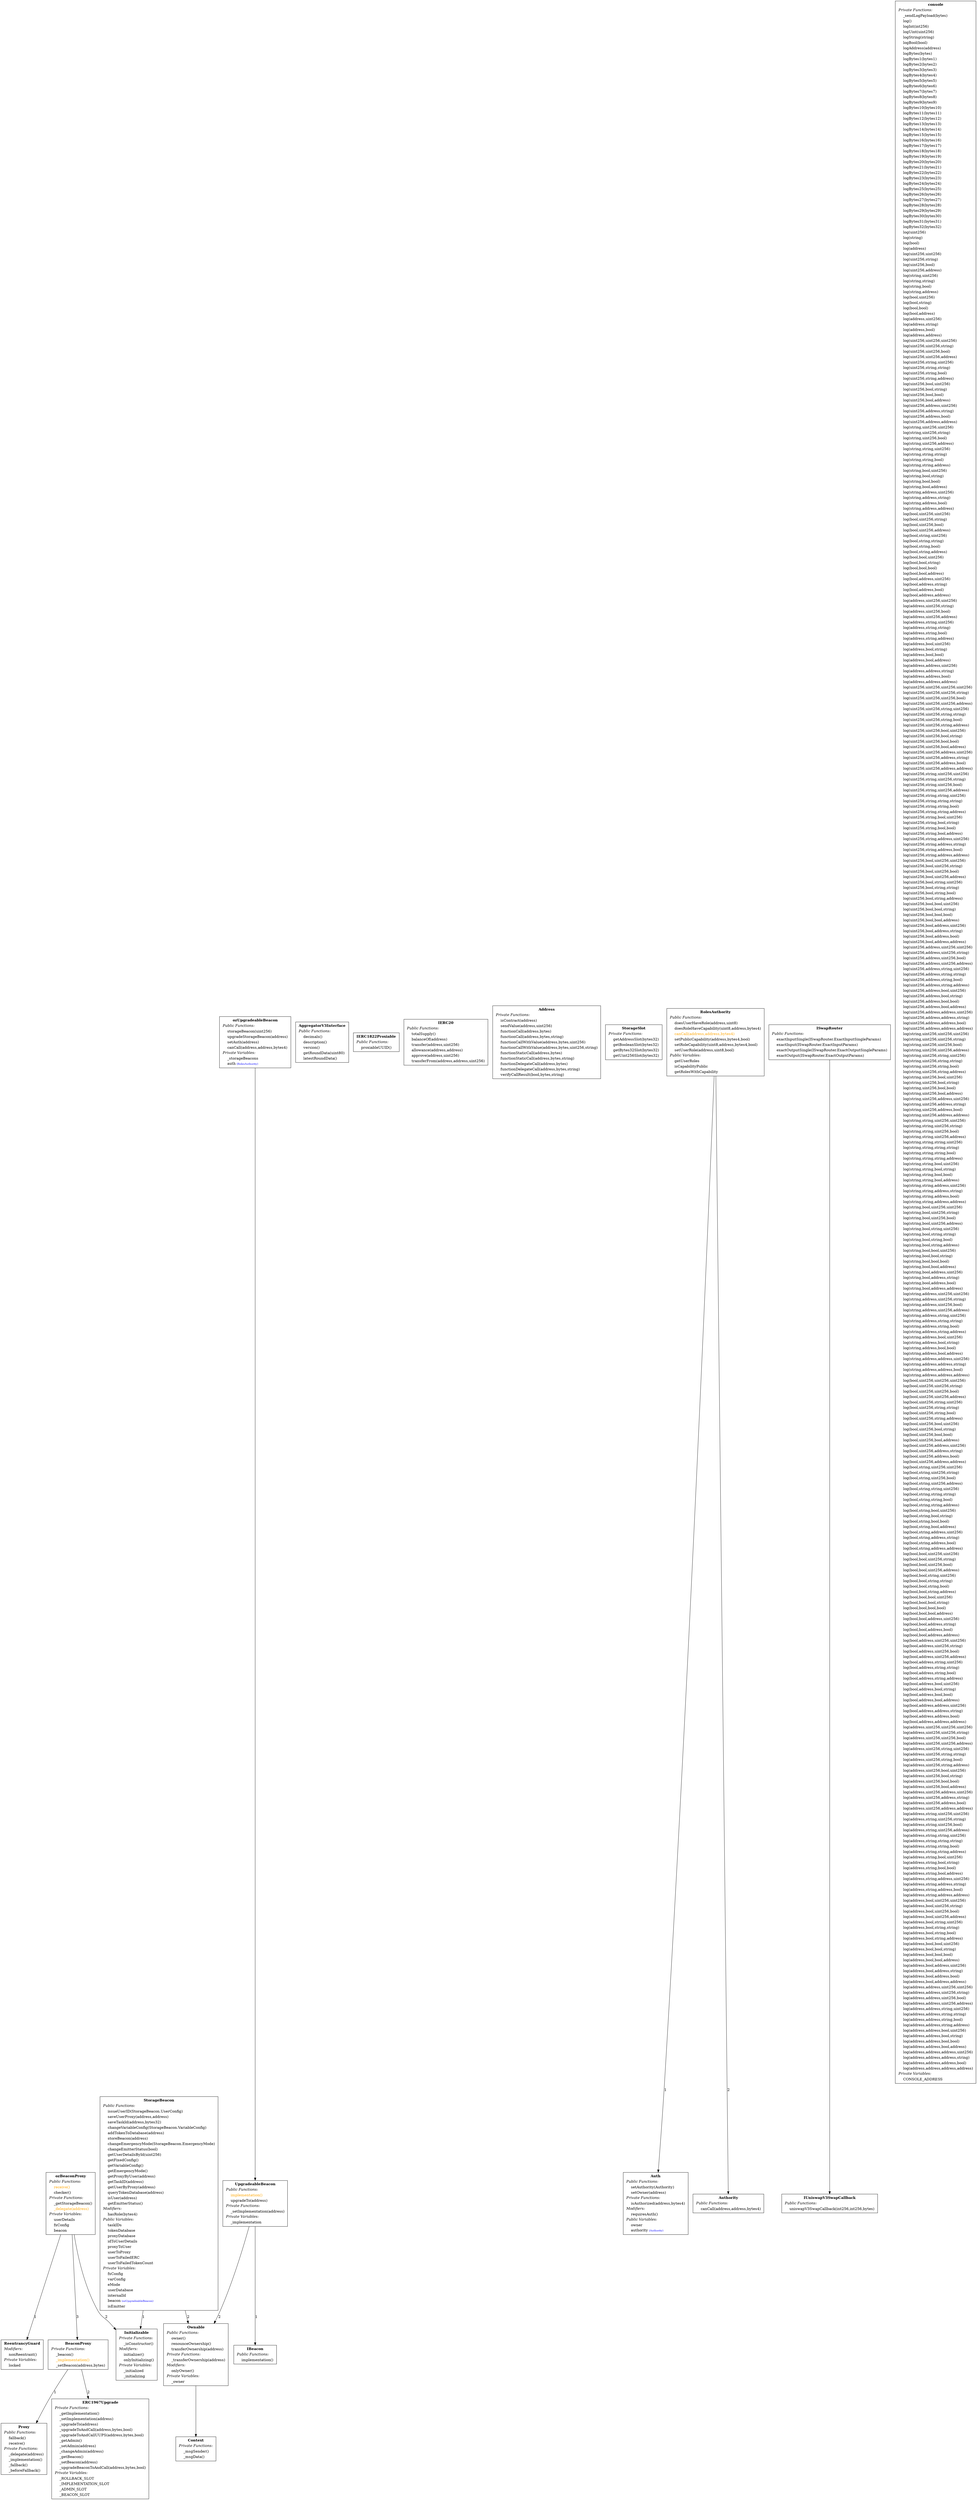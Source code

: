 digraph "" {
StorageBeacon -> Initializable [ label="1" ];
StorageBeacon -> Ownable [ label="2" ];
StorageBeacon[shape="box"label=< <TABLE border="0"><TR><TD align="center"><B>StorageBeacon</B></TD></TR><TR><TD align="left"><I>Public Functions:</I></TD></TR><TR><TD align="left">    issueUserID(StorageBeacon.UserConfig)</TD></TR><TR><TD align="left">    saveUserProxy(address,address)</TD></TR><TR><TD align="left">    saveTaskId(address,bytes32)</TD></TR><TR><TD align="left">    changeVariableConfig(StorageBeacon.VariableConfig)</TD></TR><TR><TD align="left">    addTokenToDatabase(address)</TD></TR><TR><TD align="left">    storeBeacon(address)</TD></TR><TR><TD align="left">    changeEmergencyMode(StorageBeacon.EmergencyMode)</TD></TR><TR><TD align="left">    changeEmitterStatus(bool)</TD></TR><TR><TD align="left">    getUserDetailsById(uint256)</TD></TR><TR><TD align="left">    getFixedConfig()</TD></TR><TR><TD align="left">    getVariableConfig()</TD></TR><TR><TD align="left">    getEmergencyMode()</TD></TR><TR><TD align="left">    getProxyByUser(address)</TD></TR><TR><TD align="left">    getTaskID(address)</TD></TR><TR><TD align="left">    getUserByProxy(address)</TD></TR><TR><TD align="left">    queryTokenDatabase(address)</TD></TR><TR><TD align="left">    isUser(address)</TD></TR><TR><TD align="left">    getEmitterStatus()</TD></TR><TR><TD align="left"><I>Modifiers:</I></TD></TR><TR><TD align="left">    hasRole(bytes4)</TD></TR><TR><TD align="left"><I>Public Variables:</I></TD></TR><TR><TD align="left">    taskIDs</TD></TR><TR><TD align="left">    tokenDatabase</TD></TR><TR><TD align="left">    proxyDatabase</TD></TR><TR><TD align="left">    idToUserDetails</TD></TR><TR><TD align="left">    proxyToUser</TD></TR><TR><TD align="left">    userToProxy</TD></TR><TR><TD align="left">    userToFailedERC</TD></TR><TR><TD align="left">    userToFailedTokenCount</TD></TR><TR><TD align="left"><I>Private Variables:</I></TD></TR><TR><TD align="left">    fxConfig</TD></TR><TR><TD align="left">    varConfig</TD></TR><TR><TD align="left">    eMode</TD></TR><TR><TD align="left">    userDatabase</TD></TR><TR><TD align="left">    internalId</TD></TR><TR><TD align="left">    beacon<font color="blue" POINT-SIZE="10"> (ozUpgradeableBeacon)</font></TD></TR><TR><TD align="left">    isEmitter</TD></TR></TABLE> >];

ozBeaconProxy -> ReentrancyGuard [ label="1" ];
ozBeaconProxy -> Initializable [ label="2" ];
ozBeaconProxy -> BeaconProxy [ label="3" ];
ozBeaconProxy[shape="box"label=< <TABLE border="0"><TR><TD align="center"><B>ozBeaconProxy</B></TD></TR><TR><TD align="left"><I>Public Functions:</I></TD></TR><TR><TD align="left"><font color="#FFA500">    receive()</font></TD></TR><TR><TD align="left">    checker()</TD></TR><TR><TD align="left"><I>Private Functions:</I></TD></TR><TR><TD align="left">    _getStorageBeacon()</TD></TR><TR><TD align="left"><font color="#FFA500">    _delegate(address)</font></TD></TR><TR><TD align="left"><I>Private Variables:</I></TD></TR><TR><TD align="left">    userDetails</TD></TR><TR><TD align="left">    fxConfig</TD></TR><TR><TD align="left">    beacon</TD></TR></TABLE> >];

ozUpgradeableBeacon -> UpgradeableBeacon;
ozUpgradeableBeacon[shape="box"label=< <TABLE border="0"><TR><TD align="center"><B>ozUpgradeableBeacon</B></TD></TR><TR><TD align="left"><I>Public Functions:</I></TD></TR><TR><TD align="left">    storageBeacon(uint256)</TD></TR><TR><TD align="left">    upgradeStorageBeacon(address)</TD></TR><TR><TD align="left">    setAuth(address)</TD></TR><TR><TD align="left">    canCall(address,address,bytes4)</TD></TR><TR><TD align="left"><I>Private Variables:</I></TD></TR><TR><TD align="left">    _storageBeacons</TD></TR><TR><TD align="left">    auth<font color="blue" POINT-SIZE="10"> (RolesAuthority)</font></TD></TR></TABLE> >];

AggregatorV3Interface[shape="box"label=< <TABLE border="0"><TR><TD align="center"><B>AggregatorV3Interface</B></TD></TR><TR><TD align="left"><I>Public Functions:</I></TD></TR><TR><TD align="left">    decimals()</TD></TR><TR><TD align="left">    description()</TD></TR><TR><TD align="left">    version()</TD></TR><TR><TD align="left">    getRoundData(uint80)</TD></TR><TR><TD align="left">    latestRoundData()</TD></TR></TABLE> >];

Ownable -> Context;
Ownable[shape="box"label=< <TABLE border="0"><TR><TD align="center"><B>Ownable</B></TD></TR><TR><TD align="left"><I>Public Functions:</I></TD></TR><TR><TD align="left">    owner()</TD></TR><TR><TD align="left">    renounceOwnership()</TD></TR><TR><TD align="left">    transferOwnership(address)</TD></TR><TR><TD align="left"><I>Private Functions:</I></TD></TR><TR><TD align="left">    _transferOwnership(address)</TD></TR><TR><TD align="left"><I>Modifiers:</I></TD></TR><TR><TD align="left">    onlyOwner()</TD></TR><TR><TD align="left"><I>Private Variables:</I></TD></TR><TR><TD align="left">    _owner</TD></TR></TABLE> >];

IERC1822Proxiable[shape="box"label=< <TABLE border="0"><TR><TD align="center"><B>IERC1822Proxiable</B></TD></TR><TR><TD align="left"><I>Public Functions:</I></TD></TR><TR><TD align="left">    proxiableUUID()</TD></TR></TABLE> >];

ERC1967Upgrade[shape="box"label=< <TABLE border="0"><TR><TD align="center"><B>ERC1967Upgrade</B></TD></TR><TR><TD align="left"><I>Private Functions:</I></TD></TR><TR><TD align="left">    _getImplementation()</TD></TR><TR><TD align="left">    _setImplementation(address)</TD></TR><TR><TD align="left">    _upgradeTo(address)</TD></TR><TR><TD align="left">    _upgradeToAndCall(address,bytes,bool)</TD></TR><TR><TD align="left">    _upgradeToAndCallUUPS(address,bytes,bool)</TD></TR><TR><TD align="left">    _getAdmin()</TD></TR><TR><TD align="left">    _setAdmin(address)</TD></TR><TR><TD align="left">    _changeAdmin(address)</TD></TR><TR><TD align="left">    _getBeacon()</TD></TR><TR><TD align="left">    _setBeacon(address)</TD></TR><TR><TD align="left">    _upgradeBeaconToAndCall(address,bytes,bool)</TD></TR><TR><TD align="left"><I>Private Variables:</I></TD></TR><TR><TD align="left">    _ROLLBACK_SLOT</TD></TR><TR><TD align="left">    _IMPLEMENTATION_SLOT</TD></TR><TR><TD align="left">    _ADMIN_SLOT</TD></TR><TR><TD align="left">    _BEACON_SLOT</TD></TR></TABLE> >];

Proxy[shape="box"label=< <TABLE border="0"><TR><TD align="center"><B>Proxy</B></TD></TR><TR><TD align="left"><I>Public Functions:</I></TD></TR><TR><TD align="left">    fallback()</TD></TR><TR><TD align="left">    receive()</TD></TR><TR><TD align="left"><I>Private Functions:</I></TD></TR><TR><TD align="left">    _delegate(address)</TD></TR><TR><TD align="left">    _implementation()</TD></TR><TR><TD align="left">    _fallback()</TD></TR><TR><TD align="left">    _beforeFallback()</TD></TR></TABLE> >];

BeaconProxy -> Proxy [ label="1" ];
BeaconProxy -> ERC1967Upgrade [ label="2" ];
BeaconProxy[shape="box"label=< <TABLE border="0"><TR><TD align="center"><B>BeaconProxy</B></TD></TR><TR><TD align="left"><I>Private Functions:</I></TD></TR><TR><TD align="left">    _beacon()</TD></TR><TR><TD align="left"><font color="#FFA500">    _implementation()</font></TD></TR><TR><TD align="left">    _setBeacon(address,bytes)</TD></TR></TABLE> >];

IBeacon[shape="box"label=< <TABLE border="0"><TR><TD align="center"><B>IBeacon</B></TD></TR><TR><TD align="left"><I>Public Functions:</I></TD></TR><TR><TD align="left">    implementation()</TD></TR></TABLE> >];

UpgradeableBeacon -> IBeacon [ label="1" ];
UpgradeableBeacon -> Ownable [ label="2" ];
UpgradeableBeacon[shape="box"label=< <TABLE border="0"><TR><TD align="center"><B>UpgradeableBeacon</B></TD></TR><TR><TD align="left"><I>Public Functions:</I></TD></TR><TR><TD align="left"><font color="#FFA500">    implementation()</font></TD></TR><TR><TD align="left">    upgradeTo(address)</TD></TR><TR><TD align="left"><I>Private Functions:</I></TD></TR><TR><TD align="left">    _setImplementation(address)</TD></TR><TR><TD align="left"><I>Private Variables:</I></TD></TR><TR><TD align="left">    _implementation</TD></TR></TABLE> >];

Initializable[shape="box"label=< <TABLE border="0"><TR><TD align="center"><B>Initializable</B></TD></TR><TR><TD align="left"><I>Private Functions:</I></TD></TR><TR><TD align="left">    _isConstructor()</TD></TR><TR><TD align="left"><I>Modifiers:</I></TD></TR><TR><TD align="left">    initializer()</TD></TR><TR><TD align="left">    onlyInitializing()</TD></TR><TR><TD align="left"><I>Private Variables:</I></TD></TR><TR><TD align="left">    _initialized</TD></TR><TR><TD align="left">    _initializing</TD></TR></TABLE> >];

IERC20[shape="box"label=< <TABLE border="0"><TR><TD align="center"><B>IERC20</B></TD></TR><TR><TD align="left"><I>Public Functions:</I></TD></TR><TR><TD align="left">    totalSupply()</TD></TR><TR><TD align="left">    balanceOf(address)</TD></TR><TR><TD align="left">    transfer(address,uint256)</TD></TR><TR><TD align="left">    allowance(address,address)</TD></TR><TR><TD align="left">    approve(address,uint256)</TD></TR><TR><TD align="left">    transferFrom(address,address,uint256)</TD></TR></TABLE> >];

Address[shape="box"label=< <TABLE border="0"><TR><TD align="center"><B>Address</B></TD></TR><TR><TD align="left"><I>Private Functions:</I></TD></TR><TR><TD align="left">    isContract(address)</TD></TR><TR><TD align="left">    sendValue(address,uint256)</TD></TR><TR><TD align="left">    functionCall(address,bytes)</TD></TR><TR><TD align="left">    functionCall(address,bytes,string)</TD></TR><TR><TD align="left">    functionCallWithValue(address,bytes,uint256)</TD></TR><TR><TD align="left">    functionCallWithValue(address,bytes,uint256,string)</TD></TR><TR><TD align="left">    functionStaticCall(address,bytes)</TD></TR><TR><TD align="left">    functionStaticCall(address,bytes,string)</TD></TR><TR><TD align="left">    functionDelegateCall(address,bytes)</TD></TR><TR><TD align="left">    functionDelegateCall(address,bytes,string)</TD></TR><TR><TD align="left">    verifyCallResult(bool,bytes,string)</TD></TR></TABLE> >];

Context[shape="box"label=< <TABLE border="0"><TR><TD align="center"><B>Context</B></TD></TR><TR><TD align="left"><I>Private Functions:</I></TD></TR><TR><TD align="left">    _msgSender()</TD></TR><TR><TD align="left">    _msgData()</TD></TR></TABLE> >];

StorageSlot[shape="box"label=< <TABLE border="0"><TR><TD align="center"><B>StorageSlot</B></TD></TR><TR><TD align="left"><I>Private Functions:</I></TD></TR><TR><TD align="left">    getAddressSlot(bytes32)</TD></TR><TR><TD align="left">    getBooleanSlot(bytes32)</TD></TR><TR><TD align="left">    getBytes32Slot(bytes32)</TD></TR><TR><TD align="left">    getUint256Slot(bytes32)</TD></TR></TABLE> >];

Auth[shape="box"label=< <TABLE border="0"><TR><TD align="center"><B>Auth</B></TD></TR><TR><TD align="left"><I>Public Functions:</I></TD></TR><TR><TD align="left">    setAuthority(Authority)</TD></TR><TR><TD align="left">    setOwner(address)</TD></TR><TR><TD align="left"><I>Private Functions:</I></TD></TR><TR><TD align="left">    isAuthorized(address,bytes4)</TD></TR><TR><TD align="left"><I>Modifiers:</I></TD></TR><TR><TD align="left">    requiresAuth()</TD></TR><TR><TD align="left"><I>Public Variables:</I></TD></TR><TR><TD align="left">    owner</TD></TR><TR><TD align="left">    authority<font color="blue" POINT-SIZE="10"> (Authority)</font></TD></TR></TABLE> >];

Authority[shape="box"label=< <TABLE border="0"><TR><TD align="center"><B>Authority</B></TD></TR><TR><TD align="left"><I>Public Functions:</I></TD></TR><TR><TD align="left">    canCall(address,address,bytes4)</TD></TR></TABLE> >];

RolesAuthority -> Auth [ label="1" ];
RolesAuthority -> Authority [ label="2" ];
RolesAuthority[shape="box"label=< <TABLE border="0"><TR><TD align="center"><B>RolesAuthority</B></TD></TR><TR><TD align="left"><I>Public Functions:</I></TD></TR><TR><TD align="left">    doesUserHaveRole(address,uint8)</TD></TR><TR><TD align="left">    doesRoleHaveCapability(uint8,address,bytes4)</TD></TR><TR><TD align="left"><font color="#FFA500">    canCall(address,address,bytes4)</font></TD></TR><TR><TD align="left">    setPublicCapability(address,bytes4,bool)</TD></TR><TR><TD align="left">    setRoleCapability(uint8,address,bytes4,bool)</TD></TR><TR><TD align="left">    setUserRole(address,uint8,bool)</TD></TR><TR><TD align="left"><I>Public Variables:</I></TD></TR><TR><TD align="left">    getUserRoles</TD></TR><TR><TD align="left">    isCapabilityPublic</TD></TR><TR><TD align="left">    getRolesWithCapability</TD></TR></TABLE> >];

ReentrancyGuard[shape="box"label=< <TABLE border="0"><TR><TD align="center"><B>ReentrancyGuard</B></TD></TR><TR><TD align="left"><I>Modifiers:</I></TD></TR><TR><TD align="left">    nonReentrant()</TD></TR><TR><TD align="left"><I>Private Variables:</I></TD></TR><TR><TD align="left">    locked</TD></TR></TABLE> >];

IUniswapV3SwapCallback[shape="box"label=< <TABLE border="0"><TR><TD align="center"><B>IUniswapV3SwapCallback</B></TD></TR><TR><TD align="left"><I>Public Functions:</I></TD></TR><TR><TD align="left">    uniswapV3SwapCallback(int256,int256,bytes)</TD></TR></TABLE> >];

ISwapRouter -> IUniswapV3SwapCallback;
ISwapRouter[shape="box"label=< <TABLE border="0"><TR><TD align="center"><B>ISwapRouter</B></TD></TR><TR><TD align="left"><I>Public Functions:</I></TD></TR><TR><TD align="left">    exactInputSingle(ISwapRouter.ExactInputSingleParams)</TD></TR><TR><TD align="left">    exactInput(ISwapRouter.ExactInputParams)</TD></TR><TR><TD align="left">    exactOutputSingle(ISwapRouter.ExactOutputSingleParams)</TD></TR><TR><TD align="left">    exactOutput(ISwapRouter.ExactOutputParams)</TD></TR></TABLE> >];

console[shape="box"label=< <TABLE border="0"><TR><TD align="center"><B>console</B></TD></TR><TR><TD align="left"><I>Private Functions:</I></TD></TR><TR><TD align="left">    _sendLogPayload(bytes)</TD></TR><TR><TD align="left">    log()</TD></TR><TR><TD align="left">    logInt(int256)</TD></TR><TR><TD align="left">    logUint(uint256)</TD></TR><TR><TD align="left">    logString(string)</TD></TR><TR><TD align="left">    logBool(bool)</TD></TR><TR><TD align="left">    logAddress(address)</TD></TR><TR><TD align="left">    logBytes(bytes)</TD></TR><TR><TD align="left">    logBytes1(bytes1)</TD></TR><TR><TD align="left">    logBytes2(bytes2)</TD></TR><TR><TD align="left">    logBytes3(bytes3)</TD></TR><TR><TD align="left">    logBytes4(bytes4)</TD></TR><TR><TD align="left">    logBytes5(bytes5)</TD></TR><TR><TD align="left">    logBytes6(bytes6)</TD></TR><TR><TD align="left">    logBytes7(bytes7)</TD></TR><TR><TD align="left">    logBytes8(bytes8)</TD></TR><TR><TD align="left">    logBytes9(bytes9)</TD></TR><TR><TD align="left">    logBytes10(bytes10)</TD></TR><TR><TD align="left">    logBytes11(bytes11)</TD></TR><TR><TD align="left">    logBytes12(bytes12)</TD></TR><TR><TD align="left">    logBytes13(bytes13)</TD></TR><TR><TD align="left">    logBytes14(bytes14)</TD></TR><TR><TD align="left">    logBytes15(bytes15)</TD></TR><TR><TD align="left">    logBytes16(bytes16)</TD></TR><TR><TD align="left">    logBytes17(bytes17)</TD></TR><TR><TD align="left">    logBytes18(bytes18)</TD></TR><TR><TD align="left">    logBytes19(bytes19)</TD></TR><TR><TD align="left">    logBytes20(bytes20)</TD></TR><TR><TD align="left">    logBytes21(bytes21)</TD></TR><TR><TD align="left">    logBytes22(bytes22)</TD></TR><TR><TD align="left">    logBytes23(bytes23)</TD></TR><TR><TD align="left">    logBytes24(bytes24)</TD></TR><TR><TD align="left">    logBytes25(bytes25)</TD></TR><TR><TD align="left">    logBytes26(bytes26)</TD></TR><TR><TD align="left">    logBytes27(bytes27)</TD></TR><TR><TD align="left">    logBytes28(bytes28)</TD></TR><TR><TD align="left">    logBytes29(bytes29)</TD></TR><TR><TD align="left">    logBytes30(bytes30)</TD></TR><TR><TD align="left">    logBytes31(bytes31)</TD></TR><TR><TD align="left">    logBytes32(bytes32)</TD></TR><TR><TD align="left">    log(uint256)</TD></TR><TR><TD align="left">    log(string)</TD></TR><TR><TD align="left">    log(bool)</TD></TR><TR><TD align="left">    log(address)</TD></TR><TR><TD align="left">    log(uint256,uint256)</TD></TR><TR><TD align="left">    log(uint256,string)</TD></TR><TR><TD align="left">    log(uint256,bool)</TD></TR><TR><TD align="left">    log(uint256,address)</TD></TR><TR><TD align="left">    log(string,uint256)</TD></TR><TR><TD align="left">    log(string,string)</TD></TR><TR><TD align="left">    log(string,bool)</TD></TR><TR><TD align="left">    log(string,address)</TD></TR><TR><TD align="left">    log(bool,uint256)</TD></TR><TR><TD align="left">    log(bool,string)</TD></TR><TR><TD align="left">    log(bool,bool)</TD></TR><TR><TD align="left">    log(bool,address)</TD></TR><TR><TD align="left">    log(address,uint256)</TD></TR><TR><TD align="left">    log(address,string)</TD></TR><TR><TD align="left">    log(address,bool)</TD></TR><TR><TD align="left">    log(address,address)</TD></TR><TR><TD align="left">    log(uint256,uint256,uint256)</TD></TR><TR><TD align="left">    log(uint256,uint256,string)</TD></TR><TR><TD align="left">    log(uint256,uint256,bool)</TD></TR><TR><TD align="left">    log(uint256,uint256,address)</TD></TR><TR><TD align="left">    log(uint256,string,uint256)</TD></TR><TR><TD align="left">    log(uint256,string,string)</TD></TR><TR><TD align="left">    log(uint256,string,bool)</TD></TR><TR><TD align="left">    log(uint256,string,address)</TD></TR><TR><TD align="left">    log(uint256,bool,uint256)</TD></TR><TR><TD align="left">    log(uint256,bool,string)</TD></TR><TR><TD align="left">    log(uint256,bool,bool)</TD></TR><TR><TD align="left">    log(uint256,bool,address)</TD></TR><TR><TD align="left">    log(uint256,address,uint256)</TD></TR><TR><TD align="left">    log(uint256,address,string)</TD></TR><TR><TD align="left">    log(uint256,address,bool)</TD></TR><TR><TD align="left">    log(uint256,address,address)</TD></TR><TR><TD align="left">    log(string,uint256,uint256)</TD></TR><TR><TD align="left">    log(string,uint256,string)</TD></TR><TR><TD align="left">    log(string,uint256,bool)</TD></TR><TR><TD align="left">    log(string,uint256,address)</TD></TR><TR><TD align="left">    log(string,string,uint256)</TD></TR><TR><TD align="left">    log(string,string,string)</TD></TR><TR><TD align="left">    log(string,string,bool)</TD></TR><TR><TD align="left">    log(string,string,address)</TD></TR><TR><TD align="left">    log(string,bool,uint256)</TD></TR><TR><TD align="left">    log(string,bool,string)</TD></TR><TR><TD align="left">    log(string,bool,bool)</TD></TR><TR><TD align="left">    log(string,bool,address)</TD></TR><TR><TD align="left">    log(string,address,uint256)</TD></TR><TR><TD align="left">    log(string,address,string)</TD></TR><TR><TD align="left">    log(string,address,bool)</TD></TR><TR><TD align="left">    log(string,address,address)</TD></TR><TR><TD align="left">    log(bool,uint256,uint256)</TD></TR><TR><TD align="left">    log(bool,uint256,string)</TD></TR><TR><TD align="left">    log(bool,uint256,bool)</TD></TR><TR><TD align="left">    log(bool,uint256,address)</TD></TR><TR><TD align="left">    log(bool,string,uint256)</TD></TR><TR><TD align="left">    log(bool,string,string)</TD></TR><TR><TD align="left">    log(bool,string,bool)</TD></TR><TR><TD align="left">    log(bool,string,address)</TD></TR><TR><TD align="left">    log(bool,bool,uint256)</TD></TR><TR><TD align="left">    log(bool,bool,string)</TD></TR><TR><TD align="left">    log(bool,bool,bool)</TD></TR><TR><TD align="left">    log(bool,bool,address)</TD></TR><TR><TD align="left">    log(bool,address,uint256)</TD></TR><TR><TD align="left">    log(bool,address,string)</TD></TR><TR><TD align="left">    log(bool,address,bool)</TD></TR><TR><TD align="left">    log(bool,address,address)</TD></TR><TR><TD align="left">    log(address,uint256,uint256)</TD></TR><TR><TD align="left">    log(address,uint256,string)</TD></TR><TR><TD align="left">    log(address,uint256,bool)</TD></TR><TR><TD align="left">    log(address,uint256,address)</TD></TR><TR><TD align="left">    log(address,string,uint256)</TD></TR><TR><TD align="left">    log(address,string,string)</TD></TR><TR><TD align="left">    log(address,string,bool)</TD></TR><TR><TD align="left">    log(address,string,address)</TD></TR><TR><TD align="left">    log(address,bool,uint256)</TD></TR><TR><TD align="left">    log(address,bool,string)</TD></TR><TR><TD align="left">    log(address,bool,bool)</TD></TR><TR><TD align="left">    log(address,bool,address)</TD></TR><TR><TD align="left">    log(address,address,uint256)</TD></TR><TR><TD align="left">    log(address,address,string)</TD></TR><TR><TD align="left">    log(address,address,bool)</TD></TR><TR><TD align="left">    log(address,address,address)</TD></TR><TR><TD align="left">    log(uint256,uint256,uint256,uint256)</TD></TR><TR><TD align="left">    log(uint256,uint256,uint256,string)</TD></TR><TR><TD align="left">    log(uint256,uint256,uint256,bool)</TD></TR><TR><TD align="left">    log(uint256,uint256,uint256,address)</TD></TR><TR><TD align="left">    log(uint256,uint256,string,uint256)</TD></TR><TR><TD align="left">    log(uint256,uint256,string,string)</TD></TR><TR><TD align="left">    log(uint256,uint256,string,bool)</TD></TR><TR><TD align="left">    log(uint256,uint256,string,address)</TD></TR><TR><TD align="left">    log(uint256,uint256,bool,uint256)</TD></TR><TR><TD align="left">    log(uint256,uint256,bool,string)</TD></TR><TR><TD align="left">    log(uint256,uint256,bool,bool)</TD></TR><TR><TD align="left">    log(uint256,uint256,bool,address)</TD></TR><TR><TD align="left">    log(uint256,uint256,address,uint256)</TD></TR><TR><TD align="left">    log(uint256,uint256,address,string)</TD></TR><TR><TD align="left">    log(uint256,uint256,address,bool)</TD></TR><TR><TD align="left">    log(uint256,uint256,address,address)</TD></TR><TR><TD align="left">    log(uint256,string,uint256,uint256)</TD></TR><TR><TD align="left">    log(uint256,string,uint256,string)</TD></TR><TR><TD align="left">    log(uint256,string,uint256,bool)</TD></TR><TR><TD align="left">    log(uint256,string,uint256,address)</TD></TR><TR><TD align="left">    log(uint256,string,string,uint256)</TD></TR><TR><TD align="left">    log(uint256,string,string,string)</TD></TR><TR><TD align="left">    log(uint256,string,string,bool)</TD></TR><TR><TD align="left">    log(uint256,string,string,address)</TD></TR><TR><TD align="left">    log(uint256,string,bool,uint256)</TD></TR><TR><TD align="left">    log(uint256,string,bool,string)</TD></TR><TR><TD align="left">    log(uint256,string,bool,bool)</TD></TR><TR><TD align="left">    log(uint256,string,bool,address)</TD></TR><TR><TD align="left">    log(uint256,string,address,uint256)</TD></TR><TR><TD align="left">    log(uint256,string,address,string)</TD></TR><TR><TD align="left">    log(uint256,string,address,bool)</TD></TR><TR><TD align="left">    log(uint256,string,address,address)</TD></TR><TR><TD align="left">    log(uint256,bool,uint256,uint256)</TD></TR><TR><TD align="left">    log(uint256,bool,uint256,string)</TD></TR><TR><TD align="left">    log(uint256,bool,uint256,bool)</TD></TR><TR><TD align="left">    log(uint256,bool,uint256,address)</TD></TR><TR><TD align="left">    log(uint256,bool,string,uint256)</TD></TR><TR><TD align="left">    log(uint256,bool,string,string)</TD></TR><TR><TD align="left">    log(uint256,bool,string,bool)</TD></TR><TR><TD align="left">    log(uint256,bool,string,address)</TD></TR><TR><TD align="left">    log(uint256,bool,bool,uint256)</TD></TR><TR><TD align="left">    log(uint256,bool,bool,string)</TD></TR><TR><TD align="left">    log(uint256,bool,bool,bool)</TD></TR><TR><TD align="left">    log(uint256,bool,bool,address)</TD></TR><TR><TD align="left">    log(uint256,bool,address,uint256)</TD></TR><TR><TD align="left">    log(uint256,bool,address,string)</TD></TR><TR><TD align="left">    log(uint256,bool,address,bool)</TD></TR><TR><TD align="left">    log(uint256,bool,address,address)</TD></TR><TR><TD align="left">    log(uint256,address,uint256,uint256)</TD></TR><TR><TD align="left">    log(uint256,address,uint256,string)</TD></TR><TR><TD align="left">    log(uint256,address,uint256,bool)</TD></TR><TR><TD align="left">    log(uint256,address,uint256,address)</TD></TR><TR><TD align="left">    log(uint256,address,string,uint256)</TD></TR><TR><TD align="left">    log(uint256,address,string,string)</TD></TR><TR><TD align="left">    log(uint256,address,string,bool)</TD></TR><TR><TD align="left">    log(uint256,address,string,address)</TD></TR><TR><TD align="left">    log(uint256,address,bool,uint256)</TD></TR><TR><TD align="left">    log(uint256,address,bool,string)</TD></TR><TR><TD align="left">    log(uint256,address,bool,bool)</TD></TR><TR><TD align="left">    log(uint256,address,bool,address)</TD></TR><TR><TD align="left">    log(uint256,address,address,uint256)</TD></TR><TR><TD align="left">    log(uint256,address,address,string)</TD></TR><TR><TD align="left">    log(uint256,address,address,bool)</TD></TR><TR><TD align="left">    log(uint256,address,address,address)</TD></TR><TR><TD align="left">    log(string,uint256,uint256,uint256)</TD></TR><TR><TD align="left">    log(string,uint256,uint256,string)</TD></TR><TR><TD align="left">    log(string,uint256,uint256,bool)</TD></TR><TR><TD align="left">    log(string,uint256,uint256,address)</TD></TR><TR><TD align="left">    log(string,uint256,string,uint256)</TD></TR><TR><TD align="left">    log(string,uint256,string,string)</TD></TR><TR><TD align="left">    log(string,uint256,string,bool)</TD></TR><TR><TD align="left">    log(string,uint256,string,address)</TD></TR><TR><TD align="left">    log(string,uint256,bool,uint256)</TD></TR><TR><TD align="left">    log(string,uint256,bool,string)</TD></TR><TR><TD align="left">    log(string,uint256,bool,bool)</TD></TR><TR><TD align="left">    log(string,uint256,bool,address)</TD></TR><TR><TD align="left">    log(string,uint256,address,uint256)</TD></TR><TR><TD align="left">    log(string,uint256,address,string)</TD></TR><TR><TD align="left">    log(string,uint256,address,bool)</TD></TR><TR><TD align="left">    log(string,uint256,address,address)</TD></TR><TR><TD align="left">    log(string,string,uint256,uint256)</TD></TR><TR><TD align="left">    log(string,string,uint256,string)</TD></TR><TR><TD align="left">    log(string,string,uint256,bool)</TD></TR><TR><TD align="left">    log(string,string,uint256,address)</TD></TR><TR><TD align="left">    log(string,string,string,uint256)</TD></TR><TR><TD align="left">    log(string,string,string,string)</TD></TR><TR><TD align="left">    log(string,string,string,bool)</TD></TR><TR><TD align="left">    log(string,string,string,address)</TD></TR><TR><TD align="left">    log(string,string,bool,uint256)</TD></TR><TR><TD align="left">    log(string,string,bool,string)</TD></TR><TR><TD align="left">    log(string,string,bool,bool)</TD></TR><TR><TD align="left">    log(string,string,bool,address)</TD></TR><TR><TD align="left">    log(string,string,address,uint256)</TD></TR><TR><TD align="left">    log(string,string,address,string)</TD></TR><TR><TD align="left">    log(string,string,address,bool)</TD></TR><TR><TD align="left">    log(string,string,address,address)</TD></TR><TR><TD align="left">    log(string,bool,uint256,uint256)</TD></TR><TR><TD align="left">    log(string,bool,uint256,string)</TD></TR><TR><TD align="left">    log(string,bool,uint256,bool)</TD></TR><TR><TD align="left">    log(string,bool,uint256,address)</TD></TR><TR><TD align="left">    log(string,bool,string,uint256)</TD></TR><TR><TD align="left">    log(string,bool,string,string)</TD></TR><TR><TD align="left">    log(string,bool,string,bool)</TD></TR><TR><TD align="left">    log(string,bool,string,address)</TD></TR><TR><TD align="left">    log(string,bool,bool,uint256)</TD></TR><TR><TD align="left">    log(string,bool,bool,string)</TD></TR><TR><TD align="left">    log(string,bool,bool,bool)</TD></TR><TR><TD align="left">    log(string,bool,bool,address)</TD></TR><TR><TD align="left">    log(string,bool,address,uint256)</TD></TR><TR><TD align="left">    log(string,bool,address,string)</TD></TR><TR><TD align="left">    log(string,bool,address,bool)</TD></TR><TR><TD align="left">    log(string,bool,address,address)</TD></TR><TR><TD align="left">    log(string,address,uint256,uint256)</TD></TR><TR><TD align="left">    log(string,address,uint256,string)</TD></TR><TR><TD align="left">    log(string,address,uint256,bool)</TD></TR><TR><TD align="left">    log(string,address,uint256,address)</TD></TR><TR><TD align="left">    log(string,address,string,uint256)</TD></TR><TR><TD align="left">    log(string,address,string,string)</TD></TR><TR><TD align="left">    log(string,address,string,bool)</TD></TR><TR><TD align="left">    log(string,address,string,address)</TD></TR><TR><TD align="left">    log(string,address,bool,uint256)</TD></TR><TR><TD align="left">    log(string,address,bool,string)</TD></TR><TR><TD align="left">    log(string,address,bool,bool)</TD></TR><TR><TD align="left">    log(string,address,bool,address)</TD></TR><TR><TD align="left">    log(string,address,address,uint256)</TD></TR><TR><TD align="left">    log(string,address,address,string)</TD></TR><TR><TD align="left">    log(string,address,address,bool)</TD></TR><TR><TD align="left">    log(string,address,address,address)</TD></TR><TR><TD align="left">    log(bool,uint256,uint256,uint256)</TD></TR><TR><TD align="left">    log(bool,uint256,uint256,string)</TD></TR><TR><TD align="left">    log(bool,uint256,uint256,bool)</TD></TR><TR><TD align="left">    log(bool,uint256,uint256,address)</TD></TR><TR><TD align="left">    log(bool,uint256,string,uint256)</TD></TR><TR><TD align="left">    log(bool,uint256,string,string)</TD></TR><TR><TD align="left">    log(bool,uint256,string,bool)</TD></TR><TR><TD align="left">    log(bool,uint256,string,address)</TD></TR><TR><TD align="left">    log(bool,uint256,bool,uint256)</TD></TR><TR><TD align="left">    log(bool,uint256,bool,string)</TD></TR><TR><TD align="left">    log(bool,uint256,bool,bool)</TD></TR><TR><TD align="left">    log(bool,uint256,bool,address)</TD></TR><TR><TD align="left">    log(bool,uint256,address,uint256)</TD></TR><TR><TD align="left">    log(bool,uint256,address,string)</TD></TR><TR><TD align="left">    log(bool,uint256,address,bool)</TD></TR><TR><TD align="left">    log(bool,uint256,address,address)</TD></TR><TR><TD align="left">    log(bool,string,uint256,uint256)</TD></TR><TR><TD align="left">    log(bool,string,uint256,string)</TD></TR><TR><TD align="left">    log(bool,string,uint256,bool)</TD></TR><TR><TD align="left">    log(bool,string,uint256,address)</TD></TR><TR><TD align="left">    log(bool,string,string,uint256)</TD></TR><TR><TD align="left">    log(bool,string,string,string)</TD></TR><TR><TD align="left">    log(bool,string,string,bool)</TD></TR><TR><TD align="left">    log(bool,string,string,address)</TD></TR><TR><TD align="left">    log(bool,string,bool,uint256)</TD></TR><TR><TD align="left">    log(bool,string,bool,string)</TD></TR><TR><TD align="left">    log(bool,string,bool,bool)</TD></TR><TR><TD align="left">    log(bool,string,bool,address)</TD></TR><TR><TD align="left">    log(bool,string,address,uint256)</TD></TR><TR><TD align="left">    log(bool,string,address,string)</TD></TR><TR><TD align="left">    log(bool,string,address,bool)</TD></TR><TR><TD align="left">    log(bool,string,address,address)</TD></TR><TR><TD align="left">    log(bool,bool,uint256,uint256)</TD></TR><TR><TD align="left">    log(bool,bool,uint256,string)</TD></TR><TR><TD align="left">    log(bool,bool,uint256,bool)</TD></TR><TR><TD align="left">    log(bool,bool,uint256,address)</TD></TR><TR><TD align="left">    log(bool,bool,string,uint256)</TD></TR><TR><TD align="left">    log(bool,bool,string,string)</TD></TR><TR><TD align="left">    log(bool,bool,string,bool)</TD></TR><TR><TD align="left">    log(bool,bool,string,address)</TD></TR><TR><TD align="left">    log(bool,bool,bool,uint256)</TD></TR><TR><TD align="left">    log(bool,bool,bool,string)</TD></TR><TR><TD align="left">    log(bool,bool,bool,bool)</TD></TR><TR><TD align="left">    log(bool,bool,bool,address)</TD></TR><TR><TD align="left">    log(bool,bool,address,uint256)</TD></TR><TR><TD align="left">    log(bool,bool,address,string)</TD></TR><TR><TD align="left">    log(bool,bool,address,bool)</TD></TR><TR><TD align="left">    log(bool,bool,address,address)</TD></TR><TR><TD align="left">    log(bool,address,uint256,uint256)</TD></TR><TR><TD align="left">    log(bool,address,uint256,string)</TD></TR><TR><TD align="left">    log(bool,address,uint256,bool)</TD></TR><TR><TD align="left">    log(bool,address,uint256,address)</TD></TR><TR><TD align="left">    log(bool,address,string,uint256)</TD></TR><TR><TD align="left">    log(bool,address,string,string)</TD></TR><TR><TD align="left">    log(bool,address,string,bool)</TD></TR><TR><TD align="left">    log(bool,address,string,address)</TD></TR><TR><TD align="left">    log(bool,address,bool,uint256)</TD></TR><TR><TD align="left">    log(bool,address,bool,string)</TD></TR><TR><TD align="left">    log(bool,address,bool,bool)</TD></TR><TR><TD align="left">    log(bool,address,bool,address)</TD></TR><TR><TD align="left">    log(bool,address,address,uint256)</TD></TR><TR><TD align="left">    log(bool,address,address,string)</TD></TR><TR><TD align="left">    log(bool,address,address,bool)</TD></TR><TR><TD align="left">    log(bool,address,address,address)</TD></TR><TR><TD align="left">    log(address,uint256,uint256,uint256)</TD></TR><TR><TD align="left">    log(address,uint256,uint256,string)</TD></TR><TR><TD align="left">    log(address,uint256,uint256,bool)</TD></TR><TR><TD align="left">    log(address,uint256,uint256,address)</TD></TR><TR><TD align="left">    log(address,uint256,string,uint256)</TD></TR><TR><TD align="left">    log(address,uint256,string,string)</TD></TR><TR><TD align="left">    log(address,uint256,string,bool)</TD></TR><TR><TD align="left">    log(address,uint256,string,address)</TD></TR><TR><TD align="left">    log(address,uint256,bool,uint256)</TD></TR><TR><TD align="left">    log(address,uint256,bool,string)</TD></TR><TR><TD align="left">    log(address,uint256,bool,bool)</TD></TR><TR><TD align="left">    log(address,uint256,bool,address)</TD></TR><TR><TD align="left">    log(address,uint256,address,uint256)</TD></TR><TR><TD align="left">    log(address,uint256,address,string)</TD></TR><TR><TD align="left">    log(address,uint256,address,bool)</TD></TR><TR><TD align="left">    log(address,uint256,address,address)</TD></TR><TR><TD align="left">    log(address,string,uint256,uint256)</TD></TR><TR><TD align="left">    log(address,string,uint256,string)</TD></TR><TR><TD align="left">    log(address,string,uint256,bool)</TD></TR><TR><TD align="left">    log(address,string,uint256,address)</TD></TR><TR><TD align="left">    log(address,string,string,uint256)</TD></TR><TR><TD align="left">    log(address,string,string,string)</TD></TR><TR><TD align="left">    log(address,string,string,bool)</TD></TR><TR><TD align="left">    log(address,string,string,address)</TD></TR><TR><TD align="left">    log(address,string,bool,uint256)</TD></TR><TR><TD align="left">    log(address,string,bool,string)</TD></TR><TR><TD align="left">    log(address,string,bool,bool)</TD></TR><TR><TD align="left">    log(address,string,bool,address)</TD></TR><TR><TD align="left">    log(address,string,address,uint256)</TD></TR><TR><TD align="left">    log(address,string,address,string)</TD></TR><TR><TD align="left">    log(address,string,address,bool)</TD></TR><TR><TD align="left">    log(address,string,address,address)</TD></TR><TR><TD align="left">    log(address,bool,uint256,uint256)</TD></TR><TR><TD align="left">    log(address,bool,uint256,string)</TD></TR><TR><TD align="left">    log(address,bool,uint256,bool)</TD></TR><TR><TD align="left">    log(address,bool,uint256,address)</TD></TR><TR><TD align="left">    log(address,bool,string,uint256)</TD></TR><TR><TD align="left">    log(address,bool,string,string)</TD></TR><TR><TD align="left">    log(address,bool,string,bool)</TD></TR><TR><TD align="left">    log(address,bool,string,address)</TD></TR><TR><TD align="left">    log(address,bool,bool,uint256)</TD></TR><TR><TD align="left">    log(address,bool,bool,string)</TD></TR><TR><TD align="left">    log(address,bool,bool,bool)</TD></TR><TR><TD align="left">    log(address,bool,bool,address)</TD></TR><TR><TD align="left">    log(address,bool,address,uint256)</TD></TR><TR><TD align="left">    log(address,bool,address,string)</TD></TR><TR><TD align="left">    log(address,bool,address,bool)</TD></TR><TR><TD align="left">    log(address,bool,address,address)</TD></TR><TR><TD align="left">    log(address,address,uint256,uint256)</TD></TR><TR><TD align="left">    log(address,address,uint256,string)</TD></TR><TR><TD align="left">    log(address,address,uint256,bool)</TD></TR><TR><TD align="left">    log(address,address,uint256,address)</TD></TR><TR><TD align="left">    log(address,address,string,uint256)</TD></TR><TR><TD align="left">    log(address,address,string,string)</TD></TR><TR><TD align="left">    log(address,address,string,bool)</TD></TR><TR><TD align="left">    log(address,address,string,address)</TD></TR><TR><TD align="left">    log(address,address,bool,uint256)</TD></TR><TR><TD align="left">    log(address,address,bool,string)</TD></TR><TR><TD align="left">    log(address,address,bool,bool)</TD></TR><TR><TD align="left">    log(address,address,bool,address)</TD></TR><TR><TD align="left">    log(address,address,address,uint256)</TD></TR><TR><TD align="left">    log(address,address,address,string)</TD></TR><TR><TD align="left">    log(address,address,address,bool)</TD></TR><TR><TD align="left">    log(address,address,address,address)</TD></TR><TR><TD align="left"><I>Private Variables:</I></TD></TR><TR><TD align="left">    CONSOLE_ADDRESS</TD></TR></TABLE> >];

}